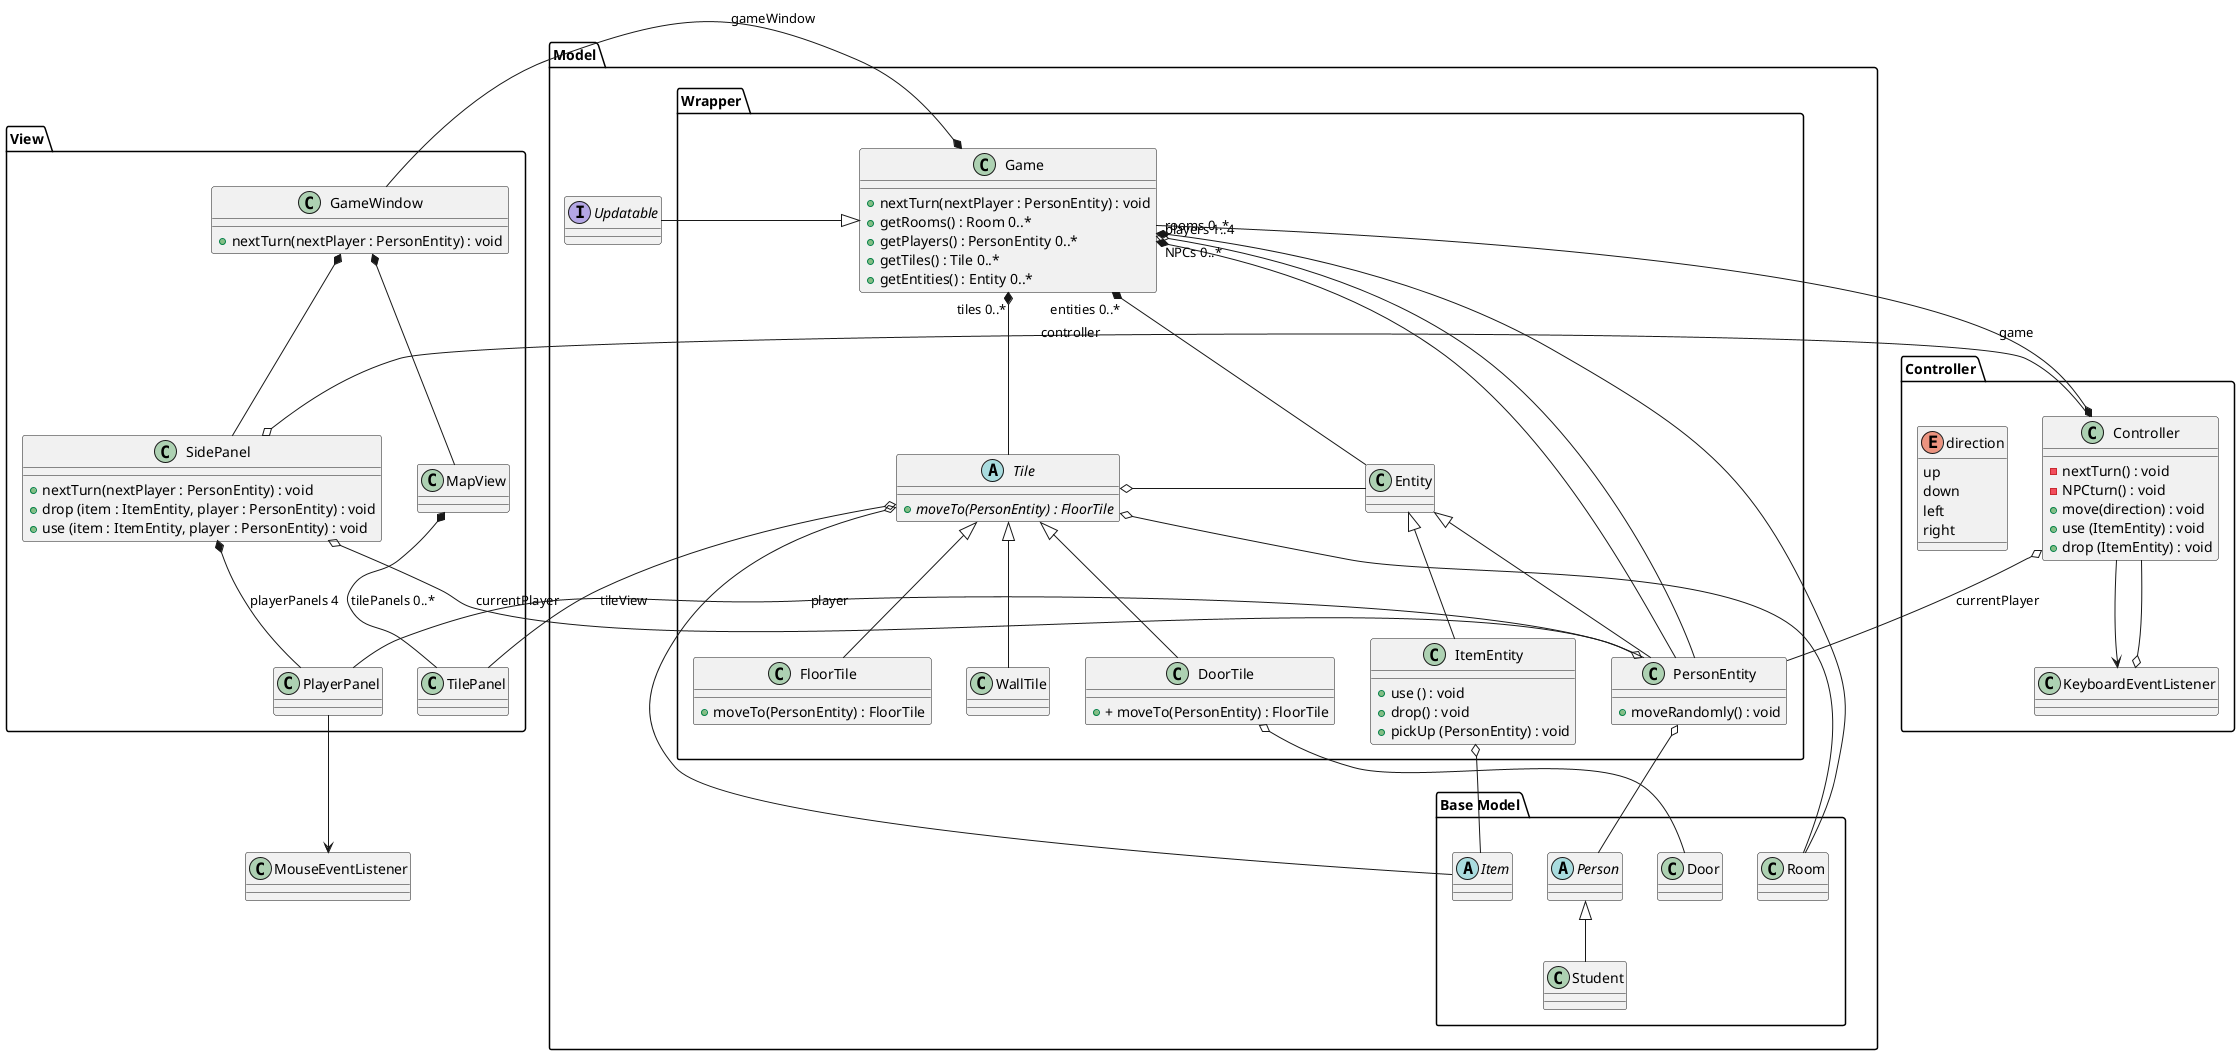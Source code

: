 @startuml tile-wrapping

package Model {

    interface Updatable

    package "Base Model" {
        class Room
        abstract Person
        abstract Item
        class Door
        Person <|-- Student
    }

    package "Wrapper" {
        class Game {
            + nextTurn(nextPlayer : PersonEntity) : void
            + getRooms() : Room 0..*
            + getPlayers() : PersonEntity 0..*
            + getTiles() : Tile 0..*
            + getEntities() : Entity 0..*
        }
        abstract Tile {
            + {abstract} moveTo(PersonEntity) : FloorTile
        }
        class FloorTile {
            + moveTo(PersonEntity) : FloorTile
        }
        class DoorTile {
            + + moveTo(PersonEntity) : FloorTile
        }
        class WallTile

        class Entity
        class ItemEntity {
            + use () : void
            + drop() : void
            + pickUp (PersonEntity) : void
        }
        class PersonEntity {
            + moveRandomly() : void
        }

        Tile <|-- FloorTile
        Tile <|-- DoorTile
        Tile <|-- WallTile

        Entity <|-- PersonEntity
        Entity <|-- ItemEntity

        PersonEntity o-- Person
        ItemEntity o-- Item
        Tile o-- Item
        Tile o- Entity

        Game "tiles 0..*" *-- Tile
        Game "entities 0..*" *-- Entity
        Game "NPCs 0..*" *-- PersonEntity
    }
    Tile o-- Room
    DoorTile o-- Door

    Game "rooms 0..*" *-- Room
    Game "players 1..4" o-- PersonEntity
    Game <|- Updatable
}
package "View" {
    class GameWindow {
        + nextTurn(nextPlayer : PersonEntity) : void
    }
    class SidePanel {
        + nextTurn(nextPlayer : PersonEntity) : void
        + drop (item : ItemEntity, player : PersonEntity) : void
        + use (item : ItemEntity, player : PersonEntity) : void
    }
    class MapView
    GameWindow *-- SidePanel
    GameWindow *-- MapView
    SidePanel *-- PlayerPanel : "playerPanels 4"
    MapView *-- TilePanel : tilePanels 0..*
    }

Game *- GameWindow : gameWindow
package Controller {

    class ControllerClass as "Controller" {
        - nextTurn() : void
        - NPCturn() : void
        + move(direction) : void
        + use (ItemEntity) : void
        + drop (ItemEntity) : void
    }
    class KeyboardEventListener
    enum direction {
        up
        down
        left
        right
    }
    ControllerClass --> KeyboardEventListener
    ControllerClass *-- Game : game

    KeyboardEventListener o-- ControllerClass
}
ControllerClass o-- PersonEntity : currentPlayer
SidePanel o- PersonEntity : currentPlayer
PlayerPanel --> MouseEventListener
PlayerPanel --o PersonEntity : player
SidePanel  o-- ControllerClass : controller

Tile o--- TilePanel : tileView
@enduml